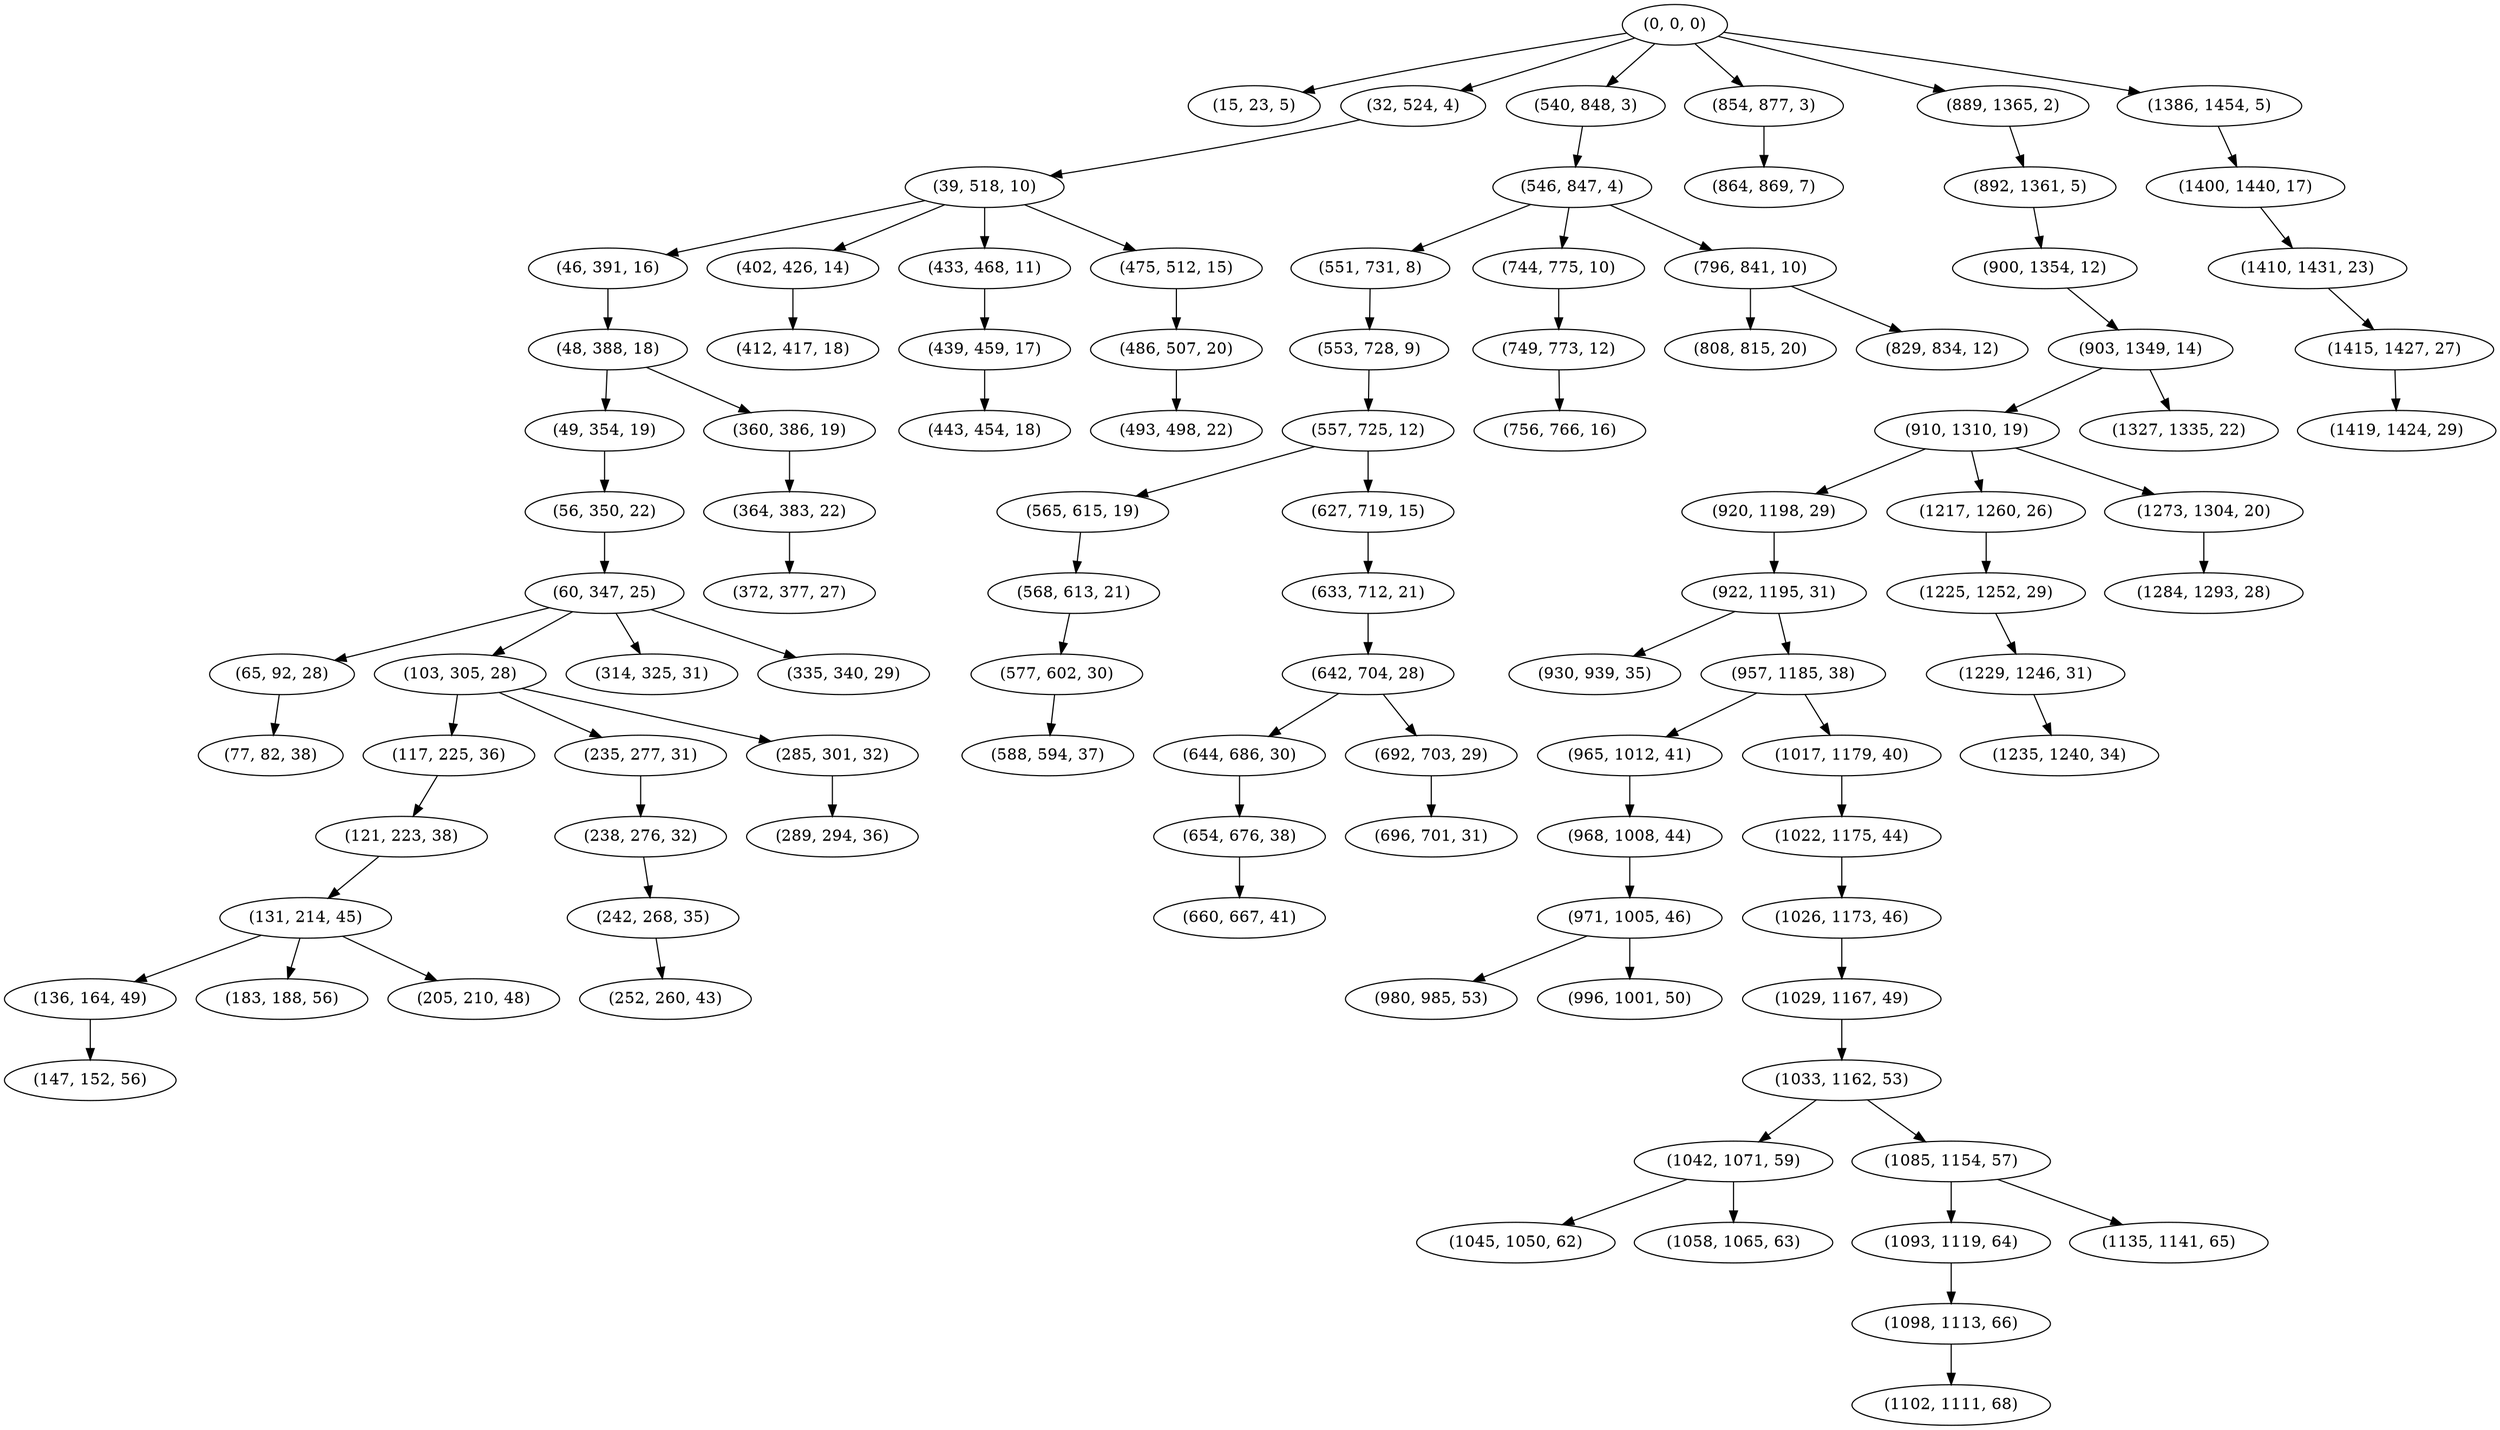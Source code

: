digraph tree {
    "(0, 0, 0)";
    "(15, 23, 5)";
    "(32, 524, 4)";
    "(39, 518, 10)";
    "(46, 391, 16)";
    "(48, 388, 18)";
    "(49, 354, 19)";
    "(56, 350, 22)";
    "(60, 347, 25)";
    "(65, 92, 28)";
    "(77, 82, 38)";
    "(103, 305, 28)";
    "(117, 225, 36)";
    "(121, 223, 38)";
    "(131, 214, 45)";
    "(136, 164, 49)";
    "(147, 152, 56)";
    "(183, 188, 56)";
    "(205, 210, 48)";
    "(235, 277, 31)";
    "(238, 276, 32)";
    "(242, 268, 35)";
    "(252, 260, 43)";
    "(285, 301, 32)";
    "(289, 294, 36)";
    "(314, 325, 31)";
    "(335, 340, 29)";
    "(360, 386, 19)";
    "(364, 383, 22)";
    "(372, 377, 27)";
    "(402, 426, 14)";
    "(412, 417, 18)";
    "(433, 468, 11)";
    "(439, 459, 17)";
    "(443, 454, 18)";
    "(475, 512, 15)";
    "(486, 507, 20)";
    "(493, 498, 22)";
    "(540, 848, 3)";
    "(546, 847, 4)";
    "(551, 731, 8)";
    "(553, 728, 9)";
    "(557, 725, 12)";
    "(565, 615, 19)";
    "(568, 613, 21)";
    "(577, 602, 30)";
    "(588, 594, 37)";
    "(627, 719, 15)";
    "(633, 712, 21)";
    "(642, 704, 28)";
    "(644, 686, 30)";
    "(654, 676, 38)";
    "(660, 667, 41)";
    "(692, 703, 29)";
    "(696, 701, 31)";
    "(744, 775, 10)";
    "(749, 773, 12)";
    "(756, 766, 16)";
    "(796, 841, 10)";
    "(808, 815, 20)";
    "(829, 834, 12)";
    "(854, 877, 3)";
    "(864, 869, 7)";
    "(889, 1365, 2)";
    "(892, 1361, 5)";
    "(900, 1354, 12)";
    "(903, 1349, 14)";
    "(910, 1310, 19)";
    "(920, 1198, 29)";
    "(922, 1195, 31)";
    "(930, 939, 35)";
    "(957, 1185, 38)";
    "(965, 1012, 41)";
    "(968, 1008, 44)";
    "(971, 1005, 46)";
    "(980, 985, 53)";
    "(996, 1001, 50)";
    "(1017, 1179, 40)";
    "(1022, 1175, 44)";
    "(1026, 1173, 46)";
    "(1029, 1167, 49)";
    "(1033, 1162, 53)";
    "(1042, 1071, 59)";
    "(1045, 1050, 62)";
    "(1058, 1065, 63)";
    "(1085, 1154, 57)";
    "(1093, 1119, 64)";
    "(1098, 1113, 66)";
    "(1102, 1111, 68)";
    "(1135, 1141, 65)";
    "(1217, 1260, 26)";
    "(1225, 1252, 29)";
    "(1229, 1246, 31)";
    "(1235, 1240, 34)";
    "(1273, 1304, 20)";
    "(1284, 1293, 28)";
    "(1327, 1335, 22)";
    "(1386, 1454, 5)";
    "(1400, 1440, 17)";
    "(1410, 1431, 23)";
    "(1415, 1427, 27)";
    "(1419, 1424, 29)";
    "(0, 0, 0)" -> "(15, 23, 5)";
    "(0, 0, 0)" -> "(32, 524, 4)";
    "(0, 0, 0)" -> "(540, 848, 3)";
    "(0, 0, 0)" -> "(854, 877, 3)";
    "(0, 0, 0)" -> "(889, 1365, 2)";
    "(0, 0, 0)" -> "(1386, 1454, 5)";
    "(32, 524, 4)" -> "(39, 518, 10)";
    "(39, 518, 10)" -> "(46, 391, 16)";
    "(39, 518, 10)" -> "(402, 426, 14)";
    "(39, 518, 10)" -> "(433, 468, 11)";
    "(39, 518, 10)" -> "(475, 512, 15)";
    "(46, 391, 16)" -> "(48, 388, 18)";
    "(48, 388, 18)" -> "(49, 354, 19)";
    "(48, 388, 18)" -> "(360, 386, 19)";
    "(49, 354, 19)" -> "(56, 350, 22)";
    "(56, 350, 22)" -> "(60, 347, 25)";
    "(60, 347, 25)" -> "(65, 92, 28)";
    "(60, 347, 25)" -> "(103, 305, 28)";
    "(60, 347, 25)" -> "(314, 325, 31)";
    "(60, 347, 25)" -> "(335, 340, 29)";
    "(65, 92, 28)" -> "(77, 82, 38)";
    "(103, 305, 28)" -> "(117, 225, 36)";
    "(103, 305, 28)" -> "(235, 277, 31)";
    "(103, 305, 28)" -> "(285, 301, 32)";
    "(117, 225, 36)" -> "(121, 223, 38)";
    "(121, 223, 38)" -> "(131, 214, 45)";
    "(131, 214, 45)" -> "(136, 164, 49)";
    "(131, 214, 45)" -> "(183, 188, 56)";
    "(131, 214, 45)" -> "(205, 210, 48)";
    "(136, 164, 49)" -> "(147, 152, 56)";
    "(235, 277, 31)" -> "(238, 276, 32)";
    "(238, 276, 32)" -> "(242, 268, 35)";
    "(242, 268, 35)" -> "(252, 260, 43)";
    "(285, 301, 32)" -> "(289, 294, 36)";
    "(360, 386, 19)" -> "(364, 383, 22)";
    "(364, 383, 22)" -> "(372, 377, 27)";
    "(402, 426, 14)" -> "(412, 417, 18)";
    "(433, 468, 11)" -> "(439, 459, 17)";
    "(439, 459, 17)" -> "(443, 454, 18)";
    "(475, 512, 15)" -> "(486, 507, 20)";
    "(486, 507, 20)" -> "(493, 498, 22)";
    "(540, 848, 3)" -> "(546, 847, 4)";
    "(546, 847, 4)" -> "(551, 731, 8)";
    "(546, 847, 4)" -> "(744, 775, 10)";
    "(546, 847, 4)" -> "(796, 841, 10)";
    "(551, 731, 8)" -> "(553, 728, 9)";
    "(553, 728, 9)" -> "(557, 725, 12)";
    "(557, 725, 12)" -> "(565, 615, 19)";
    "(557, 725, 12)" -> "(627, 719, 15)";
    "(565, 615, 19)" -> "(568, 613, 21)";
    "(568, 613, 21)" -> "(577, 602, 30)";
    "(577, 602, 30)" -> "(588, 594, 37)";
    "(627, 719, 15)" -> "(633, 712, 21)";
    "(633, 712, 21)" -> "(642, 704, 28)";
    "(642, 704, 28)" -> "(644, 686, 30)";
    "(642, 704, 28)" -> "(692, 703, 29)";
    "(644, 686, 30)" -> "(654, 676, 38)";
    "(654, 676, 38)" -> "(660, 667, 41)";
    "(692, 703, 29)" -> "(696, 701, 31)";
    "(744, 775, 10)" -> "(749, 773, 12)";
    "(749, 773, 12)" -> "(756, 766, 16)";
    "(796, 841, 10)" -> "(808, 815, 20)";
    "(796, 841, 10)" -> "(829, 834, 12)";
    "(854, 877, 3)" -> "(864, 869, 7)";
    "(889, 1365, 2)" -> "(892, 1361, 5)";
    "(892, 1361, 5)" -> "(900, 1354, 12)";
    "(900, 1354, 12)" -> "(903, 1349, 14)";
    "(903, 1349, 14)" -> "(910, 1310, 19)";
    "(903, 1349, 14)" -> "(1327, 1335, 22)";
    "(910, 1310, 19)" -> "(920, 1198, 29)";
    "(910, 1310, 19)" -> "(1217, 1260, 26)";
    "(910, 1310, 19)" -> "(1273, 1304, 20)";
    "(920, 1198, 29)" -> "(922, 1195, 31)";
    "(922, 1195, 31)" -> "(930, 939, 35)";
    "(922, 1195, 31)" -> "(957, 1185, 38)";
    "(957, 1185, 38)" -> "(965, 1012, 41)";
    "(957, 1185, 38)" -> "(1017, 1179, 40)";
    "(965, 1012, 41)" -> "(968, 1008, 44)";
    "(968, 1008, 44)" -> "(971, 1005, 46)";
    "(971, 1005, 46)" -> "(980, 985, 53)";
    "(971, 1005, 46)" -> "(996, 1001, 50)";
    "(1017, 1179, 40)" -> "(1022, 1175, 44)";
    "(1022, 1175, 44)" -> "(1026, 1173, 46)";
    "(1026, 1173, 46)" -> "(1029, 1167, 49)";
    "(1029, 1167, 49)" -> "(1033, 1162, 53)";
    "(1033, 1162, 53)" -> "(1042, 1071, 59)";
    "(1033, 1162, 53)" -> "(1085, 1154, 57)";
    "(1042, 1071, 59)" -> "(1045, 1050, 62)";
    "(1042, 1071, 59)" -> "(1058, 1065, 63)";
    "(1085, 1154, 57)" -> "(1093, 1119, 64)";
    "(1085, 1154, 57)" -> "(1135, 1141, 65)";
    "(1093, 1119, 64)" -> "(1098, 1113, 66)";
    "(1098, 1113, 66)" -> "(1102, 1111, 68)";
    "(1217, 1260, 26)" -> "(1225, 1252, 29)";
    "(1225, 1252, 29)" -> "(1229, 1246, 31)";
    "(1229, 1246, 31)" -> "(1235, 1240, 34)";
    "(1273, 1304, 20)" -> "(1284, 1293, 28)";
    "(1386, 1454, 5)" -> "(1400, 1440, 17)";
    "(1400, 1440, 17)" -> "(1410, 1431, 23)";
    "(1410, 1431, 23)" -> "(1415, 1427, 27)";
    "(1415, 1427, 27)" -> "(1419, 1424, 29)";
}

